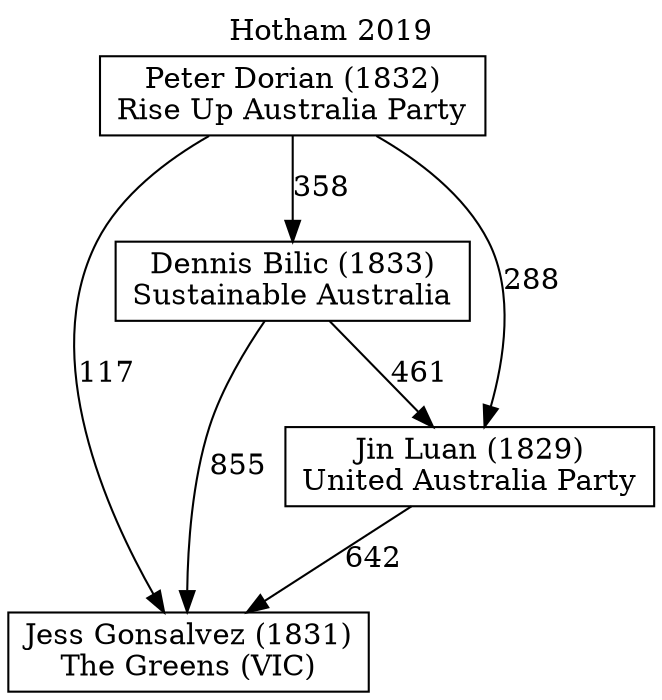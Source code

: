 // House preference flow
digraph "Jess Gonsalvez (1831)_Hotham_2019" {
	graph [label="Hotham 2019" labelloc=t mclimit=10]
	node [shape=box]
	"Dennis Bilic (1833)" [label="Dennis Bilic (1833)
Sustainable Australia"]
	"Jess Gonsalvez (1831)" [label="Jess Gonsalvez (1831)
The Greens (VIC)"]
	"Jin Luan (1829)" [label="Jin Luan (1829)
United Australia Party"]
	"Peter Dorian (1832)" [label="Peter Dorian (1832)
Rise Up Australia Party"]
	"Dennis Bilic (1833)" -> "Jess Gonsalvez (1831)" [label=855]
	"Dennis Bilic (1833)" -> "Jin Luan (1829)" [label=461]
	"Jin Luan (1829)" -> "Jess Gonsalvez (1831)" [label=642]
	"Peter Dorian (1832)" -> "Dennis Bilic (1833)" [label=358]
	"Peter Dorian (1832)" -> "Jess Gonsalvez (1831)" [label=117]
	"Peter Dorian (1832)" -> "Jin Luan (1829)" [label=288]
}
